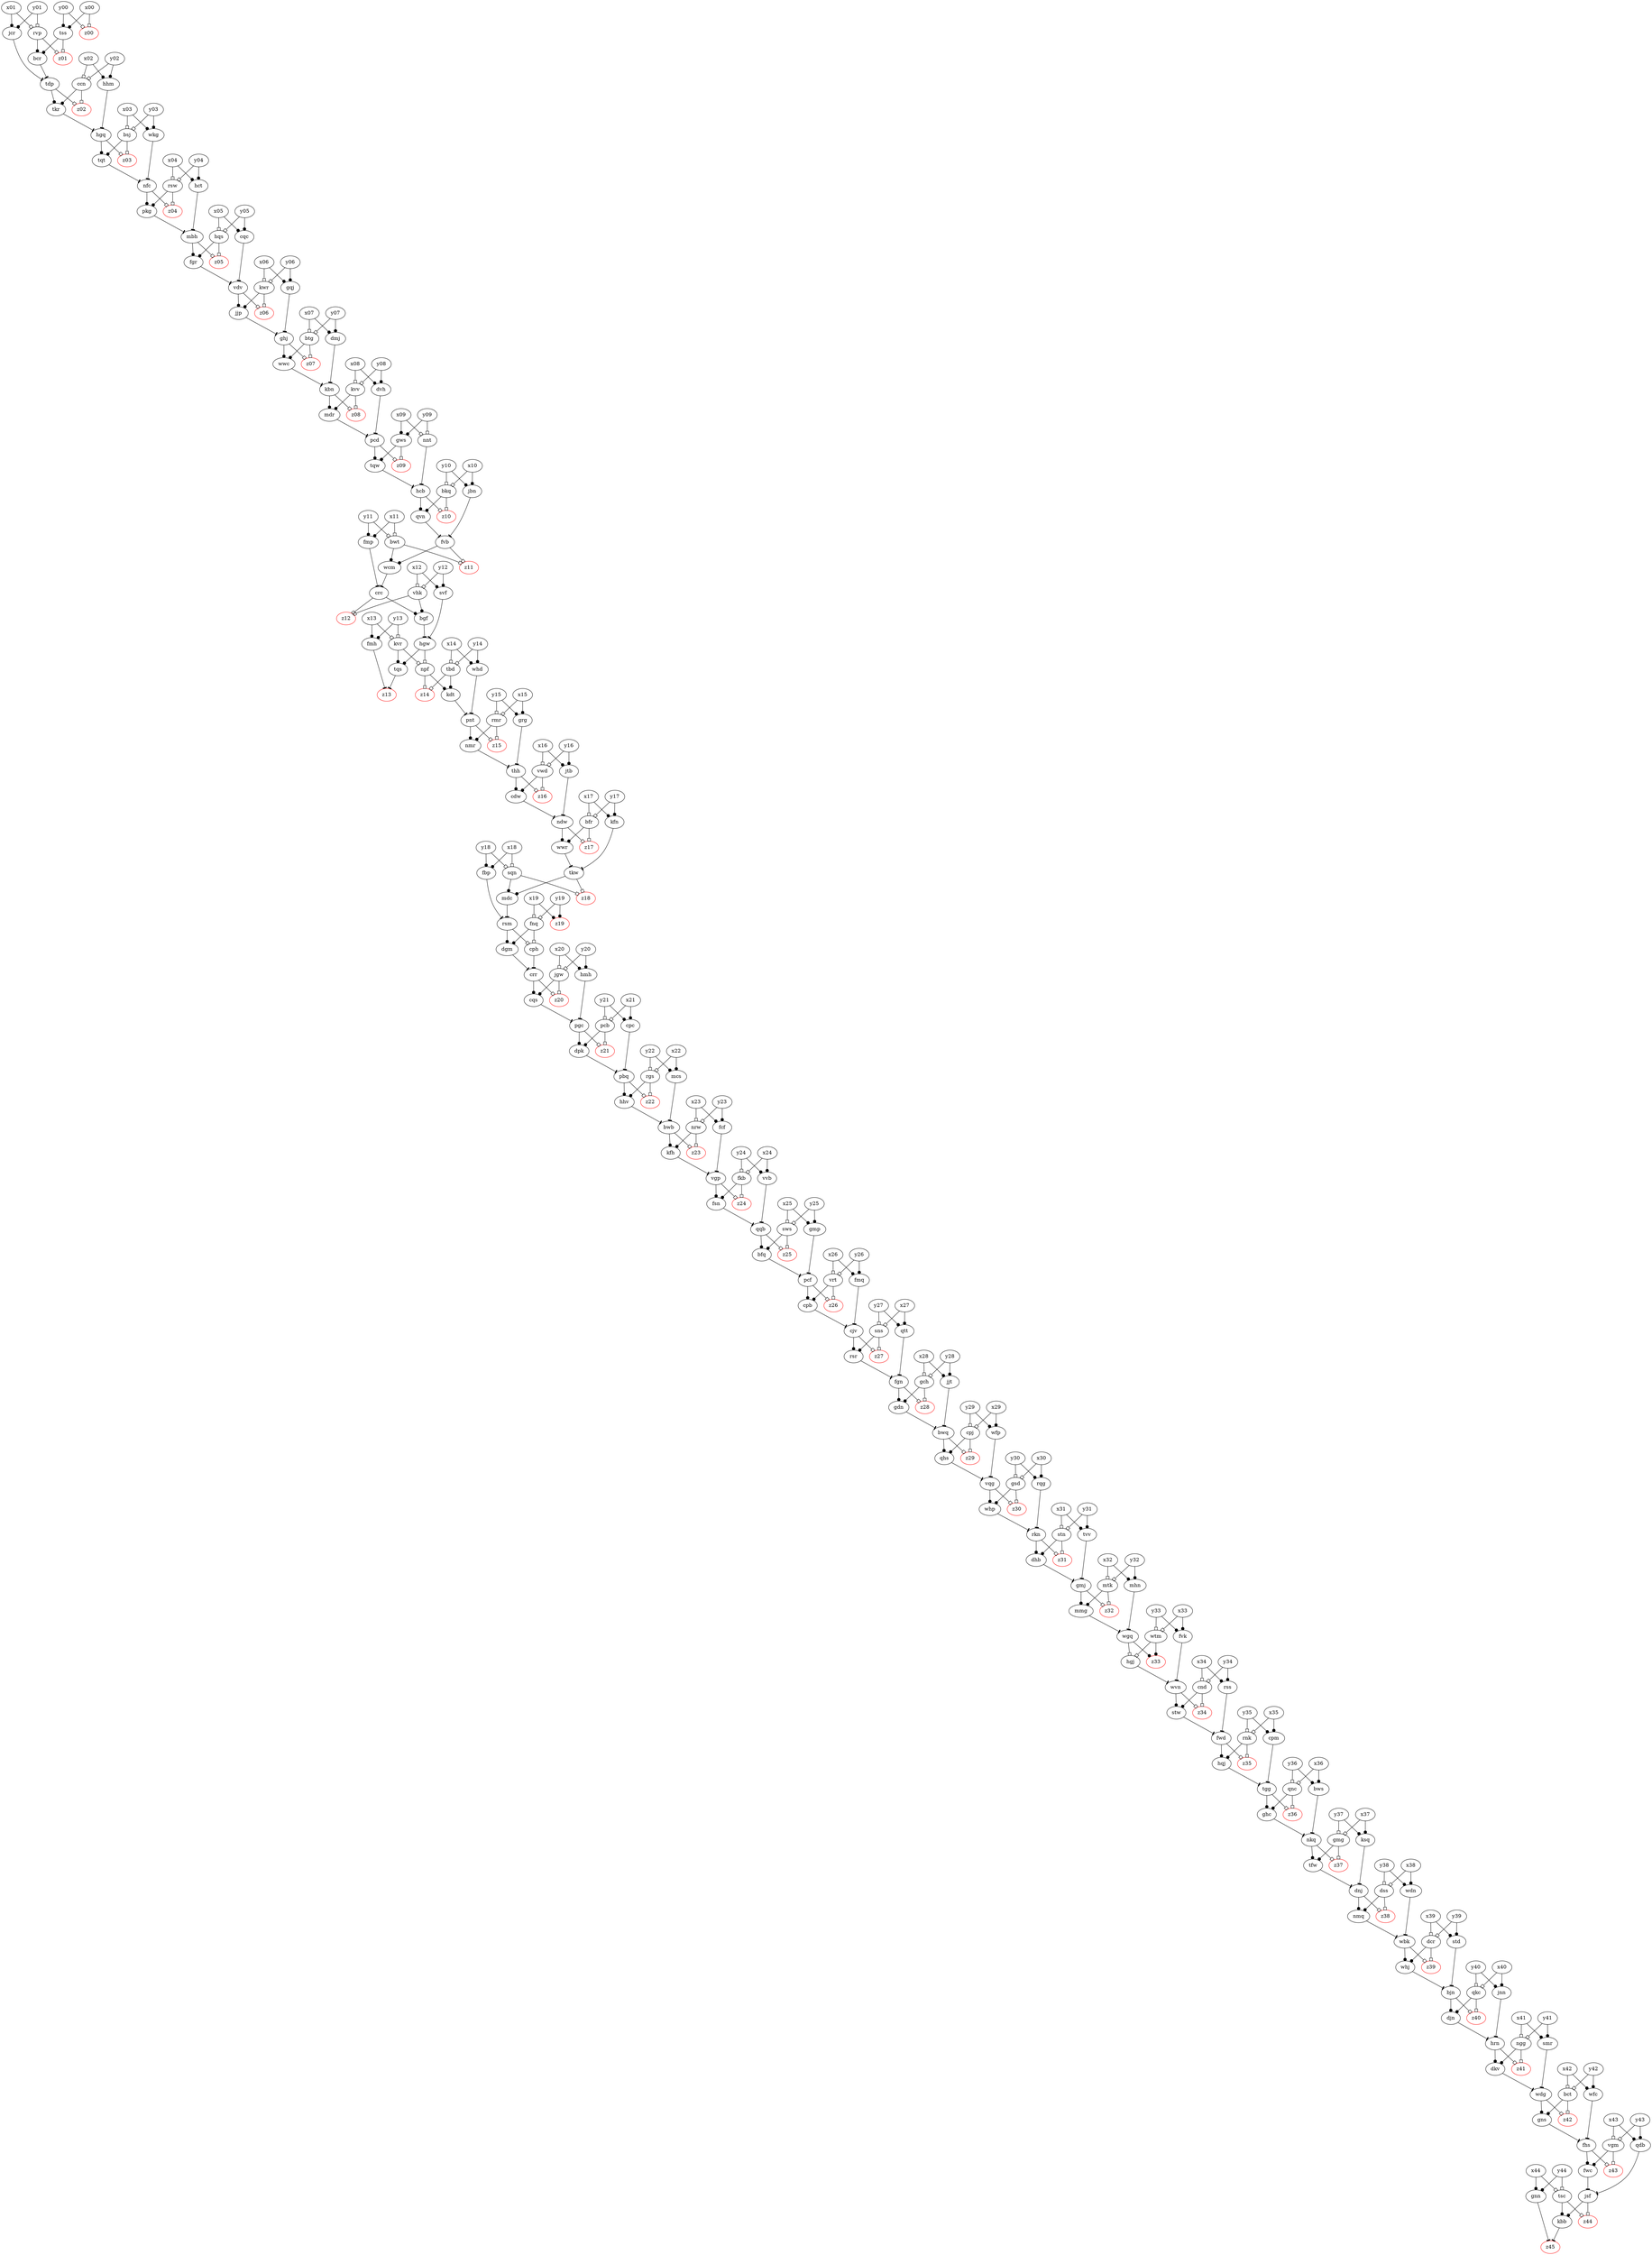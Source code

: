 digraph {
z00 [color=red]
z01 [color=red]
z02 [color=red]
z03 [color=red]
z04 [color=red]
z05 [color=red]
z06 [color=red]
z07 [color=red]
z08 [color=red]
z09 [color=red]
z10 [color=red]
z11 [color=red]
z12 [color=red]
z13 [color=red]
z14 [color=red]
z15 [color=red]
z16 [color=red]
z17 [color=red]
z18 [color=red]
z19 [color=red]
z20 [color=red]
z21 [color=red]
z22 [color=red]
z23 [color=red]
z24 [color=red]
z25 [color=red]
z26 [color=red]
z27 [color=red]
z28 [color=red]
z29 [color=red]
z30 [color=red]
z31 [color=red]
z32 [color=red]
z33 [color=red]
z34 [color=red]
z35 [color=red]
z36 [color=red]
z37 [color=red]
z38 [color=red]
z39 [color=red]
z40 [color=red]
z41 [color=red]
z42 [color=red]
z43 [color=red]
z44 [color=red]
z45 [color=red]
y41 -> smr [arrowhead=dot]
x41 -> smr [arrowhead=dot]
bsj -> z03 [arrowhead=obox]
hgq -> z03 [arrowhead=obox]
cpj -> qhs [arrowhead=dot]
bwq -> qhs [arrowhead=dot]
y31 -> tvv [arrowhead=dot]
x31 -> tvv [arrowhead=dot]
fvb -> z11 [arrowhead=obox]
bwt -> z11 [arrowhead=obox]
rgs -> z22 [arrowhead=obox]
pbq -> z22 [arrowhead=obox]
djn -> hrn [arrowhead=tee]
jnn -> hrn [arrowhead=tee]
y28 -> jjt [arrowhead=dot]
x28 -> jjt [arrowhead=dot]
wbk -> whj [arrowhead=dot]
dcr -> whj [arrowhead=dot]
nkq -> tfw [arrowhead=dot]
gmg -> tfw [arrowhead=dot]
y05 -> hqs [arrowhead=obox]
x05 -> hqs [arrowhead=obox]
hhv -> bwb [arrowhead=tee]
mcs -> bwb [arrowhead=tee]
x38 -> dss [arrowhead=obox]
y38 -> dss [arrowhead=obox]
dnj -> nmq [arrowhead=dot]
dss -> nmq [arrowhead=dot]
hgw -> npf [arrowhead=obox]
kvr -> npf [arrowhead=obox]
kbb -> z45 [arrowhead=tee]
gnn -> z45 [arrowhead=tee]
thh -> z16 [arrowhead=obox]
vwd -> z16 [arrowhead=obox]
nmq -> wbk [arrowhead=tee]
wdn -> wbk [arrowhead=tee]
hcb -> z10 [arrowhead=obox]
bkq -> z10 [arrowhead=obox]
x27 -> qtt [arrowhead=dot]
y27 -> qtt [arrowhead=dot]
bwb -> kfh [arrowhead=dot]
nrw -> kfh [arrowhead=dot]
kbn -> z08 [arrowhead=obox]
kvv -> z08 [arrowhead=obox]
y03 -> bsj [arrowhead=obox]
x03 -> bsj [arrowhead=obox]
y12 -> vhk [arrowhead=obox]
x12 -> vhk [arrowhead=obox]
cjv -> rsr [arrowhead=dot]
sns -> rsr [arrowhead=dot]
rvp -> z01 [arrowhead=obox]
tss -> z01 [arrowhead=obox]
tss -> bcr [arrowhead=dot]
rvp -> bcr [arrowhead=dot]
vhk -> z12 [arrowhead=obox]
crc -> z12 [arrowhead=obox]
cpm -> tgg [arrowhead=tee]
hqj -> tgg [arrowhead=tee]
x30 -> gsd [arrowhead=obox]
y30 -> gsd [arrowhead=obox]
y00 -> tss [arrowhead=dot]
x00 -> tss [arrowhead=dot]
vgm -> fwc [arrowhead=dot]
fhs -> fwc [arrowhead=dot]
y07 -> dmj [arrowhead=dot]
x07 -> dmj [arrowhead=dot]
x21 -> cpc [arrowhead=dot]
y21 -> cpc [arrowhead=dot]
y08 -> kvv [arrowhead=obox]
x08 -> kvv [arrowhead=obox]
x29 -> wfp [arrowhead=dot]
y29 -> wfp [arrowhead=dot]
grg -> thh [arrowhead=tee]
nmr -> thh [arrowhead=tee]
x24 -> vvb [arrowhead=dot]
y24 -> vvb [arrowhead=dot]
qdb -> jsf [arrowhead=tee]
fwc -> jsf [arrowhead=tee]
dkv -> wdg [arrowhead=tee]
smr -> wdg [arrowhead=tee]
dpk -> pbq [arrowhead=tee]
cpc -> pbq [arrowhead=tee]
hrn -> dkv [arrowhead=dot]
ngg -> dkv [arrowhead=dot]
y26 -> fmq [arrowhead=dot]
x26 -> fmq [arrowhead=dot]
qnc -> z36 [arrowhead=obox]
tgg -> z36 [arrowhead=obox]
y06 -> kwr [arrowhead=obox]
x06 -> kwr [arrowhead=obox]
pcf -> z26 [arrowhead=obox]
vrt -> z26 [arrowhead=obox]
bjn -> djn [arrowhead=dot]
qkc -> djn [arrowhead=dot]
y41 -> ngg [arrowhead=obox]
x41 -> ngg [arrowhead=obox]
x18 -> sqn [arrowhead=obox]
y18 -> sqn [arrowhead=obox]
fmq -> cjv [arrowhead=tee]
cpb -> cjv [arrowhead=tee]
x40 -> qkc [arrowhead=obox]
y40 -> qkc [arrowhead=obox]
gch -> z28 [arrowhead=obox]
fgn -> z28 [arrowhead=obox]
y02 -> ccn [arrowhead=obox]
x02 -> ccn [arrowhead=obox]
y23 -> nrw [arrowhead=obox]
x23 -> nrw [arrowhead=obox]
x22 -> mcs [arrowhead=dot]
y22 -> mcs [arrowhead=dot]
fvb -> wcm [arrowhead=dot]
bwt -> wcm [arrowhead=dot]
fsn -> qqb [arrowhead=tee]
vvb -> qqb [arrowhead=tee]
y28 -> gch [arrowhead=obox]
x28 -> gch [arrowhead=obox]
ndw -> z17 [arrowhead=obox]
bfr -> z17 [arrowhead=obox]
x10 -> jbn [arrowhead=dot]
y10 -> jbn [arrowhead=dot]
y34 -> rss [arrowhead=dot]
x34 -> rss [arrowhead=dot]
x01 -> jcr [arrowhead=dot]
y01 -> jcr [arrowhead=dot]
x34 -> cnd [arrowhead=obox]
y34 -> cnd [arrowhead=obox]
nfc -> z04 [arrowhead=obox]
rsw -> z04 [arrowhead=obox]
dcr -> z39 [arrowhead=obox]
wbk -> z39 [arrowhead=obox]
x35 -> rnk [arrowhead=obox]
y35 -> rnk [arrowhead=obox]
sqn -> z18 [arrowhead=obox]
tkw -> z18 [arrowhead=obox]
gns -> fhs [arrowhead=tee]
wfc -> fhs [arrowhead=tee]
y44 -> gnn [arrowhead=dot]
x44 -> gnn [arrowhead=dot]
y39 -> dcr [arrowhead=obox]
x39 -> dcr [arrowhead=obox]
sqn -> mdc [arrowhead=dot]
tkw -> mdc [arrowhead=dot]
y03 -> wkg [arrowhead=dot]
x03 -> wkg [arrowhead=dot]
wvn -> stw [arrowhead=dot]
cnd -> stw [arrowhead=dot]
x06 -> gqj [arrowhead=dot]
y06 -> gqj [arrowhead=dot]
x23 -> fcf [arrowhead=dot]
y23 -> fcf [arrowhead=dot]
jsf -> z44 [arrowhead=obox]
tsc -> z44 [arrowhead=obox]
rsw -> pkg [arrowhead=dot]
nfc -> pkg [arrowhead=dot]
x37 -> ksq [arrowhead=dot]
y37 -> ksq [arrowhead=dot]
y04 -> hct [arrowhead=dot]
x04 -> hct [arrowhead=dot]
x31 -> stn [arrowhead=obox]
y31 -> stn [arrowhead=obox]
y38 -> wdn [arrowhead=dot]
x38 -> wdn [arrowhead=dot]
rsm -> dgm [arrowhead=dot]
fnq -> dgm [arrowhead=dot]
y29 -> cpj [arrowhead=obox]
x29 -> cpj [arrowhead=obox]
pcb -> z21 [arrowhead=obox]
pgc -> z21 [arrowhead=obox]
bfq -> pcf [arrowhead=tee]
gmp -> pcf [arrowhead=tee]
thh -> cdw [arrowhead=dot]
vwd -> cdw [arrowhead=dot]
y43 -> vgm [arrowhead=obox]
x43 -> vgm [arrowhead=obox]
bkq -> qvn [arrowhead=dot]
hcb -> qvn [arrowhead=dot]
cnd -> z34 [arrowhead=obox]
wvn -> z34 [arrowhead=obox]
rgs -> hhv [arrowhead=dot]
pbq -> hhv [arrowhead=dot]
wtm -> hgj [arrowhead=obox]
wgq -> hgj [arrowhead=obox]
x36 -> qnc [arrowhead=obox]
y36 -> qnc [arrowhead=obox]
ngg -> z41 [arrowhead=obox]
hrn -> z41 [arrowhead=obox]
y18 -> fbp [arrowhead=dot]
x18 -> fbp [arrowhead=dot]
hgq -> tqt [arrowhead=dot]
bsj -> tqt [arrowhead=dot]
mbh -> fgr [arrowhead=dot]
hqs -> fgr [arrowhead=dot]
hqs -> z05 [arrowhead=obox]
mbh -> z05 [arrowhead=obox]
svf -> hgw [arrowhead=tee]
bgf -> hgw [arrowhead=tee]
btg -> wwc [arrowhead=dot]
ghj -> wwc [arrowhead=dot]
kfh -> vgp [arrowhead=tee]
fcf -> vgp [arrowhead=tee]
x13 -> fmh [arrowhead=dot]
y13 -> fmh [arrowhead=dot]
wgq -> z33 [arrowhead=dot]
wtm -> z33 [arrowhead=dot]
dhb -> gmj [arrowhead=tee]
tvv -> gmj [arrowhead=tee]
kwr -> z06 [arrowhead=obox]
vdv -> z06 [arrowhead=obox]
rnk -> z35 [arrowhead=obox]
fwd -> z35 [arrowhead=obox]
tkr -> hgq [arrowhead=tee]
hhm -> hgq [arrowhead=tee]
y09 -> nnt [arrowhead=obox]
x09 -> nnt [arrowhead=obox]
rnk -> hqj [arrowhead=dot]
fwd -> hqj [arrowhead=dot]
wkg -> nfc [arrowhead=tee]
tqt -> nfc [arrowhead=tee]
cdw -> ndw [arrowhead=tee]
jtb -> ndw [arrowhead=tee]
fkb -> fsn [arrowhead=dot]
vgp -> fsn [arrowhead=dot]
x24 -> fkb [arrowhead=obox]
y24 -> fkb [arrowhead=obox]
y26 -> vrt [arrowhead=obox]
x26 -> vrt [arrowhead=obox]
x19 -> fnq [arrowhead=obox]
y19 -> fnq [arrowhead=obox]
nkq -> z37 [arrowhead=obox]
gmg -> z37 [arrowhead=obox]
y22 -> rgs [arrowhead=obox]
x22 -> rgs [arrowhead=obox]
pcd -> z09 [arrowhead=obox]
gws -> z09 [arrowhead=obox]
ccn -> tkr [arrowhead=dot]
tdp -> tkr [arrowhead=dot]
pcf -> cpb [arrowhead=dot]
vrt -> cpb [arrowhead=dot]
hct -> mbh [arrowhead=tee]
pkg -> mbh [arrowhead=tee]
fmp -> crc [arrowhead=tee]
wcm -> crc [arrowhead=tee]
y32 -> mhn [arrowhead=dot]
x32 -> mhn [arrowhead=dot]
stn -> dhb [arrowhead=dot]
rkn -> dhb [arrowhead=dot]
mtk -> mmg [arrowhead=dot]
gmj -> mmg [arrowhead=dot]
y14 -> tbd [arrowhead=obox]
x14 -> tbd [arrowhead=obox]
y08 -> dvh [arrowhead=dot]
x08 -> dvh [arrowhead=dot]
bct -> z42 [arrowhead=obox]
wdg -> z42 [arrowhead=obox]
crr -> cqs [arrowhead=dot]
jgw -> cqs [arrowhead=dot]
y25 -> sws [arrowhead=obox]
x25 -> sws [arrowhead=obox]
x33 -> wtm [arrowhead=obox]
y33 -> wtm [arrowhead=obox]
bct -> gns [arrowhead=dot]
wdg -> gns [arrowhead=dot]
bwb -> z23 [arrowhead=obox]
nrw -> z23 [arrowhead=obox]
y15 -> grg [arrowhead=dot]
x15 -> grg [arrowhead=dot]
x21 -> pcb [arrowhead=obox]
y21 -> pcb [arrowhead=obox]
y14 -> whd [arrowhead=dot]
x14 -> whd [arrowhead=dot]
qqb -> z25 [arrowhead=obox]
sws -> z25 [arrowhead=obox]
fhs -> z43 [arrowhead=obox]
vgm -> z43 [arrowhead=obox]
fvk -> wvn [arrowhead=tee]
hgj -> wvn [arrowhead=tee]
crr -> z20 [arrowhead=obox]
jgw -> z20 [arrowhead=obox]
x07 -> btg [arrowhead=obox]
y07 -> btg [arrowhead=obox]
qnc -> ghc [arrowhead=dot]
tgg -> ghc [arrowhead=dot]
hgw -> tqs [arrowhead=dot]
kvr -> tqs [arrowhead=dot]
npf -> z14 [arrowhead=obox]
tbd -> z14 [arrowhead=obox]
y36 -> bws [arrowhead=dot]
x36 -> bws [arrowhead=dot]
stn -> z31 [arrowhead=obox]
rkn -> z31 [arrowhead=obox]
y16 -> vwd [arrowhead=obox]
x16 -> vwd [arrowhead=obox]
whj -> bjn [arrowhead=tee]
std -> bjn [arrowhead=tee]
x15 -> rmr [arrowhead=obox]
y15 -> rmr [arrowhead=obox]
y44 -> tsc [arrowhead=obox]
x44 -> tsc [arrowhead=obox]
bcr -> tdp [arrowhead=tee]
jcr -> tdp [arrowhead=tee]
y12 -> svf [arrowhead=dot]
x12 -> svf [arrowhead=dot]
gsd -> whp [arrowhead=dot]
vqg -> whp [arrowhead=dot]
y17 -> bfr [arrowhead=obox]
x17 -> bfr [arrowhead=obox]
y32 -> mtk [arrowhead=obox]
x32 -> mtk [arrowhead=obox]
bjn -> z40 [arrowhead=obox]
qkc -> z40 [arrowhead=obox]
x20 -> jgw [arrowhead=obox]
y20 -> jgw [arrowhead=obox]
x11 -> bwt [arrowhead=obox]
y11 -> bwt [arrowhead=obox]
wwr -> tkw [arrowhead=tee]
kfn -> tkw [arrowhead=tee]
x09 -> gws [arrowhead=dot]
y09 -> gws [arrowhead=dot]
dgm -> crr [arrowhead=tee]
cph -> crr [arrowhead=tee]
fgn -> gdn [arrowhead=dot]
gch -> gdn [arrowhead=dot]
x37 -> gmg [arrowhead=obox]
y37 -> gmg [arrowhead=obox]
x10 -> bkq [arrowhead=obox]
y10 -> bkq [arrowhead=obox]
wwc -> kbn [arrowhead=tee]
dmj -> kbn [arrowhead=tee]
kvv -> mdr [arrowhead=dot]
kbn -> mdr [arrowhead=dot]
rqg -> rkn [arrowhead=tee]
whp -> rkn [arrowhead=tee]
sws -> bfq [arrowhead=dot]
qqb -> bfq [arrowhead=dot]
x13 -> kvr [arrowhead=obox]
y13 -> kvr [arrowhead=obox]
mdr -> pcd [arrowhead=tee]
dvh -> pcd [arrowhead=tee]
dnj -> z38 [arrowhead=obox]
dss -> z38 [arrowhead=obox]
jbn -> fvb [arrowhead=tee]
qvn -> fvb [arrowhead=tee]
y42 -> bct [arrowhead=obox]
x42 -> bct [arrowhead=obox]
mhn -> wgq [arrowhead=tee]
mmg -> wgq [arrowhead=tee]
gws -> tqw [arrowhead=dot]
pcd -> tqw [arrowhead=dot]
y00 -> z00 [arrowhead=obox]
x00 -> z00 [arrowhead=obox]
x11 -> fmp [arrowhead=dot]
y11 -> fmp [arrowhead=dot]
fgr -> vdv [arrowhead=tee]
cqc -> vdv [arrowhead=tee]
nnt -> hcb [arrowhead=tee]
tqw -> hcb [arrowhead=tee]
kwr -> jjp [arrowhead=dot]
vdv -> jjp [arrowhead=dot]
fkb -> z24 [arrowhead=obox]
vgp -> z24 [arrowhead=obox]
fbp -> rsm [arrowhead=tee]
mdc -> rsm [arrowhead=tee]
rmr -> nmr [arrowhead=dot]
pnt -> nmr [arrowhead=dot]
x20 -> hmh [arrowhead=dot]
y20 -> hmh [arrowhead=dot]
y05 -> cqc [arrowhead=dot]
x05 -> cqc [arrowhead=dot]
gmj -> z32 [arrowhead=obox]
mtk -> z32 [arrowhead=obox]
qhs -> vqg [arrowhead=tee]
wfp -> vqg [arrowhead=tee]
vqg -> z30 [arrowhead=obox]
gsd -> z30 [arrowhead=obox]
bws -> nkq [arrowhead=tee]
ghc -> nkq [arrowhead=tee]
y43 -> qdb [arrowhead=dot]
x43 -> qdb [arrowhead=dot]
x16 -> jtb [arrowhead=dot]
y16 -> jtb [arrowhead=dot]
qtt -> fgn [arrowhead=tee]
rsr -> fgn [arrowhead=tee]
tfw -> dnj [arrowhead=tee]
ksq -> dnj [arrowhead=tee]
tdp -> z02 [arrowhead=obox]
ccn -> z02 [arrowhead=obox]
cpj -> z29 [arrowhead=obox]
bwq -> z29 [arrowhead=obox]
x35 -> cpm [arrowhead=dot]
y35 -> cpm [arrowhead=dot]
fmh -> z13 [arrowhead=tee]
tqs -> z13 [arrowhead=tee]
y02 -> hhm [arrowhead=dot]
x02 -> hhm [arrowhead=dot]
x40 -> jnn [arrowhead=dot]
y40 -> jnn [arrowhead=dot]
stw -> fwd [arrowhead=tee]
rss -> fwd [arrowhead=tee]
tbd -> kdt [arrowhead=dot]
npf -> kdt [arrowhead=dot]
y42 -> wfc [arrowhead=dot]
x42 -> wfc [arrowhead=dot]
pgc -> dpk [arrowhead=dot]
pcb -> dpk [arrowhead=dot]
ghj -> z07 [arrowhead=obox]
btg -> z07 [arrowhead=obox]
x33 -> fvk [arrowhead=dot]
y33 -> fvk [arrowhead=dot]
pnt -> z15 [arrowhead=obox]
rmr -> z15 [arrowhead=obox]
tsc -> kbb [arrowhead=dot]
jsf -> kbb [arrowhead=dot]
y39 -> std [arrowhead=dot]
x39 -> std [arrowhead=dot]
y19 -> z19 [arrowhead=dot]
x19 -> z19 [arrowhead=dot]
x01 -> rvp [arrowhead=obox]
y01 -> rvp [arrowhead=obox]
y25 -> gmp [arrowhead=dot]
x25 -> gmp [arrowhead=dot]
x27 -> sns [arrowhead=obox]
y27 -> sns [arrowhead=obox]
jjp -> ghj [arrowhead=tee]
gqj -> ghj [arrowhead=tee]
rsm -> cph [arrowhead=obox]
fnq -> cph [arrowhead=obox]
crc -> bgf [arrowhead=dot]
vhk -> bgf [arrowhead=dot]
x04 -> rsw [arrowhead=obox]
y04 -> rsw [arrowhead=obox]
x17 -> kfn [arrowhead=dot]
y17 -> kfn [arrowhead=dot]
y30 -> rqg [arrowhead=dot]
x30 -> rqg [arrowhead=dot]
jjt -> bwq [arrowhead=tee]
gdn -> bwq [arrowhead=tee]
bfr -> wwr [arrowhead=dot]
ndw -> wwr [arrowhead=dot]
cqs -> pgc [arrowhead=tee]
hmh -> pgc [arrowhead=tee]
whd -> pnt [arrowhead=tee]
kdt -> pnt [arrowhead=tee]
cjv -> z27 [arrowhead=obox]
sns -> z27 [arrowhead=obox]
}
